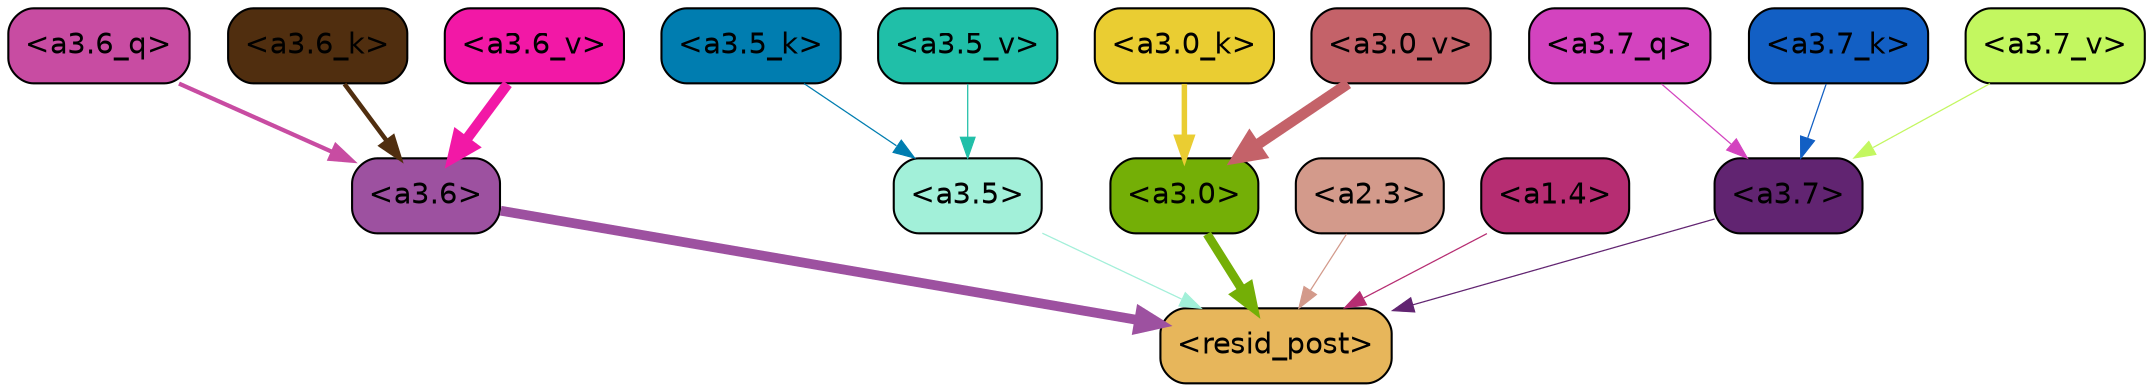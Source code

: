 strict digraph "" {
	graph [bgcolor=transparent,
		layout=dot,
		overlap=false,
		splines=true
	];
	"<a3.7>"	[color=black,
		fillcolor="#612471",
		fontname=Helvetica,
		shape=box,
		style="filled, rounded"];
	"<resid_post>"	[color=black,
		fillcolor="#e7b65b",
		fontname=Helvetica,
		shape=box,
		style="filled, rounded"];
	"<a3.7>" -> "<resid_post>"	[color="#612471",
		penwidth=0.6];
	"<a3.6>"	[color=black,
		fillcolor="#9d51a0",
		fontname=Helvetica,
		shape=box,
		style="filled, rounded"];
	"<a3.6>" -> "<resid_post>"	[color="#9d51a0",
		penwidth=4.6696330308914185];
	"<a3.5>"	[color=black,
		fillcolor="#a2f0d9",
		fontname=Helvetica,
		shape=box,
		style="filled, rounded"];
	"<a3.5>" -> "<resid_post>"	[color="#a2f0d9",
		penwidth=0.6];
	"<a3.0>"	[color=black,
		fillcolor="#74af06",
		fontname=Helvetica,
		shape=box,
		style="filled, rounded"];
	"<a3.0>" -> "<resid_post>"	[color="#74af06",
		penwidth=4.282557368278503];
	"<a2.3>"	[color=black,
		fillcolor="#d39a8b",
		fontname=Helvetica,
		shape=box,
		style="filled, rounded"];
	"<a2.3>" -> "<resid_post>"	[color="#d39a8b",
		penwidth=0.6];
	"<a1.4>"	[color=black,
		fillcolor="#b62d72",
		fontname=Helvetica,
		shape=box,
		style="filled, rounded"];
	"<a1.4>" -> "<resid_post>"	[color="#b62d72",
		penwidth=0.6];
	"<a3.7_q>"	[color=black,
		fillcolor="#d343bf",
		fontname=Helvetica,
		shape=box,
		style="filled, rounded"];
	"<a3.7_q>" -> "<a3.7>"	[color="#d343bf",
		penwidth=0.6];
	"<a3.6_q>"	[color=black,
		fillcolor="#c84ca2",
		fontname=Helvetica,
		shape=box,
		style="filled, rounded"];
	"<a3.6_q>" -> "<a3.6>"	[color="#c84ca2",
		penwidth=2.03758105635643];
	"<a3.7_k>"	[color=black,
		fillcolor="#125fc4",
		fontname=Helvetica,
		shape=box,
		style="filled, rounded"];
	"<a3.7_k>" -> "<a3.7>"	[color="#125fc4",
		penwidth=0.6];
	"<a3.6_k>"	[color=black,
		fillcolor="#502e0f",
		fontname=Helvetica,
		shape=box,
		style="filled, rounded"];
	"<a3.6_k>" -> "<a3.6>"	[color="#502e0f",
		penwidth=2.174198240041733];
	"<a3.5_k>"	[color=black,
		fillcolor="#007db0",
		fontname=Helvetica,
		shape=box,
		style="filled, rounded"];
	"<a3.5_k>" -> "<a3.5>"	[color="#007db0",
		penwidth=0.6];
	"<a3.0_k>"	[color=black,
		fillcolor="#eacd32",
		fontname=Helvetica,
		shape=box,
		style="filled, rounded"];
	"<a3.0_k>" -> "<a3.0>"	[color="#eacd32",
		penwidth=2.6274144649505615];
	"<a3.7_v>"	[color=black,
		fillcolor="#c3f760",
		fontname=Helvetica,
		shape=box,
		style="filled, rounded"];
	"<a3.7_v>" -> "<a3.7>"	[color="#c3f760",
		penwidth=0.6];
	"<a3.6_v>"	[color=black,
		fillcolor="#f218a6",
		fontname=Helvetica,
		shape=box,
		style="filled, rounded"];
	"<a3.6_v>" -> "<a3.6>"	[color="#f218a6",
		penwidth=5.002329230308533];
	"<a3.5_v>"	[color=black,
		fillcolor="#20bfa8",
		fontname=Helvetica,
		shape=box,
		style="filled, rounded"];
	"<a3.5_v>" -> "<a3.5>"	[color="#20bfa8",
		penwidth=0.6];
	"<a3.0_v>"	[color=black,
		fillcolor="#c46269",
		fontname=Helvetica,
		shape=box,
		style="filled, rounded"];
	"<a3.0_v>" -> "<a3.0>"	[color="#c46269",
		penwidth=5.188832879066467];
}
